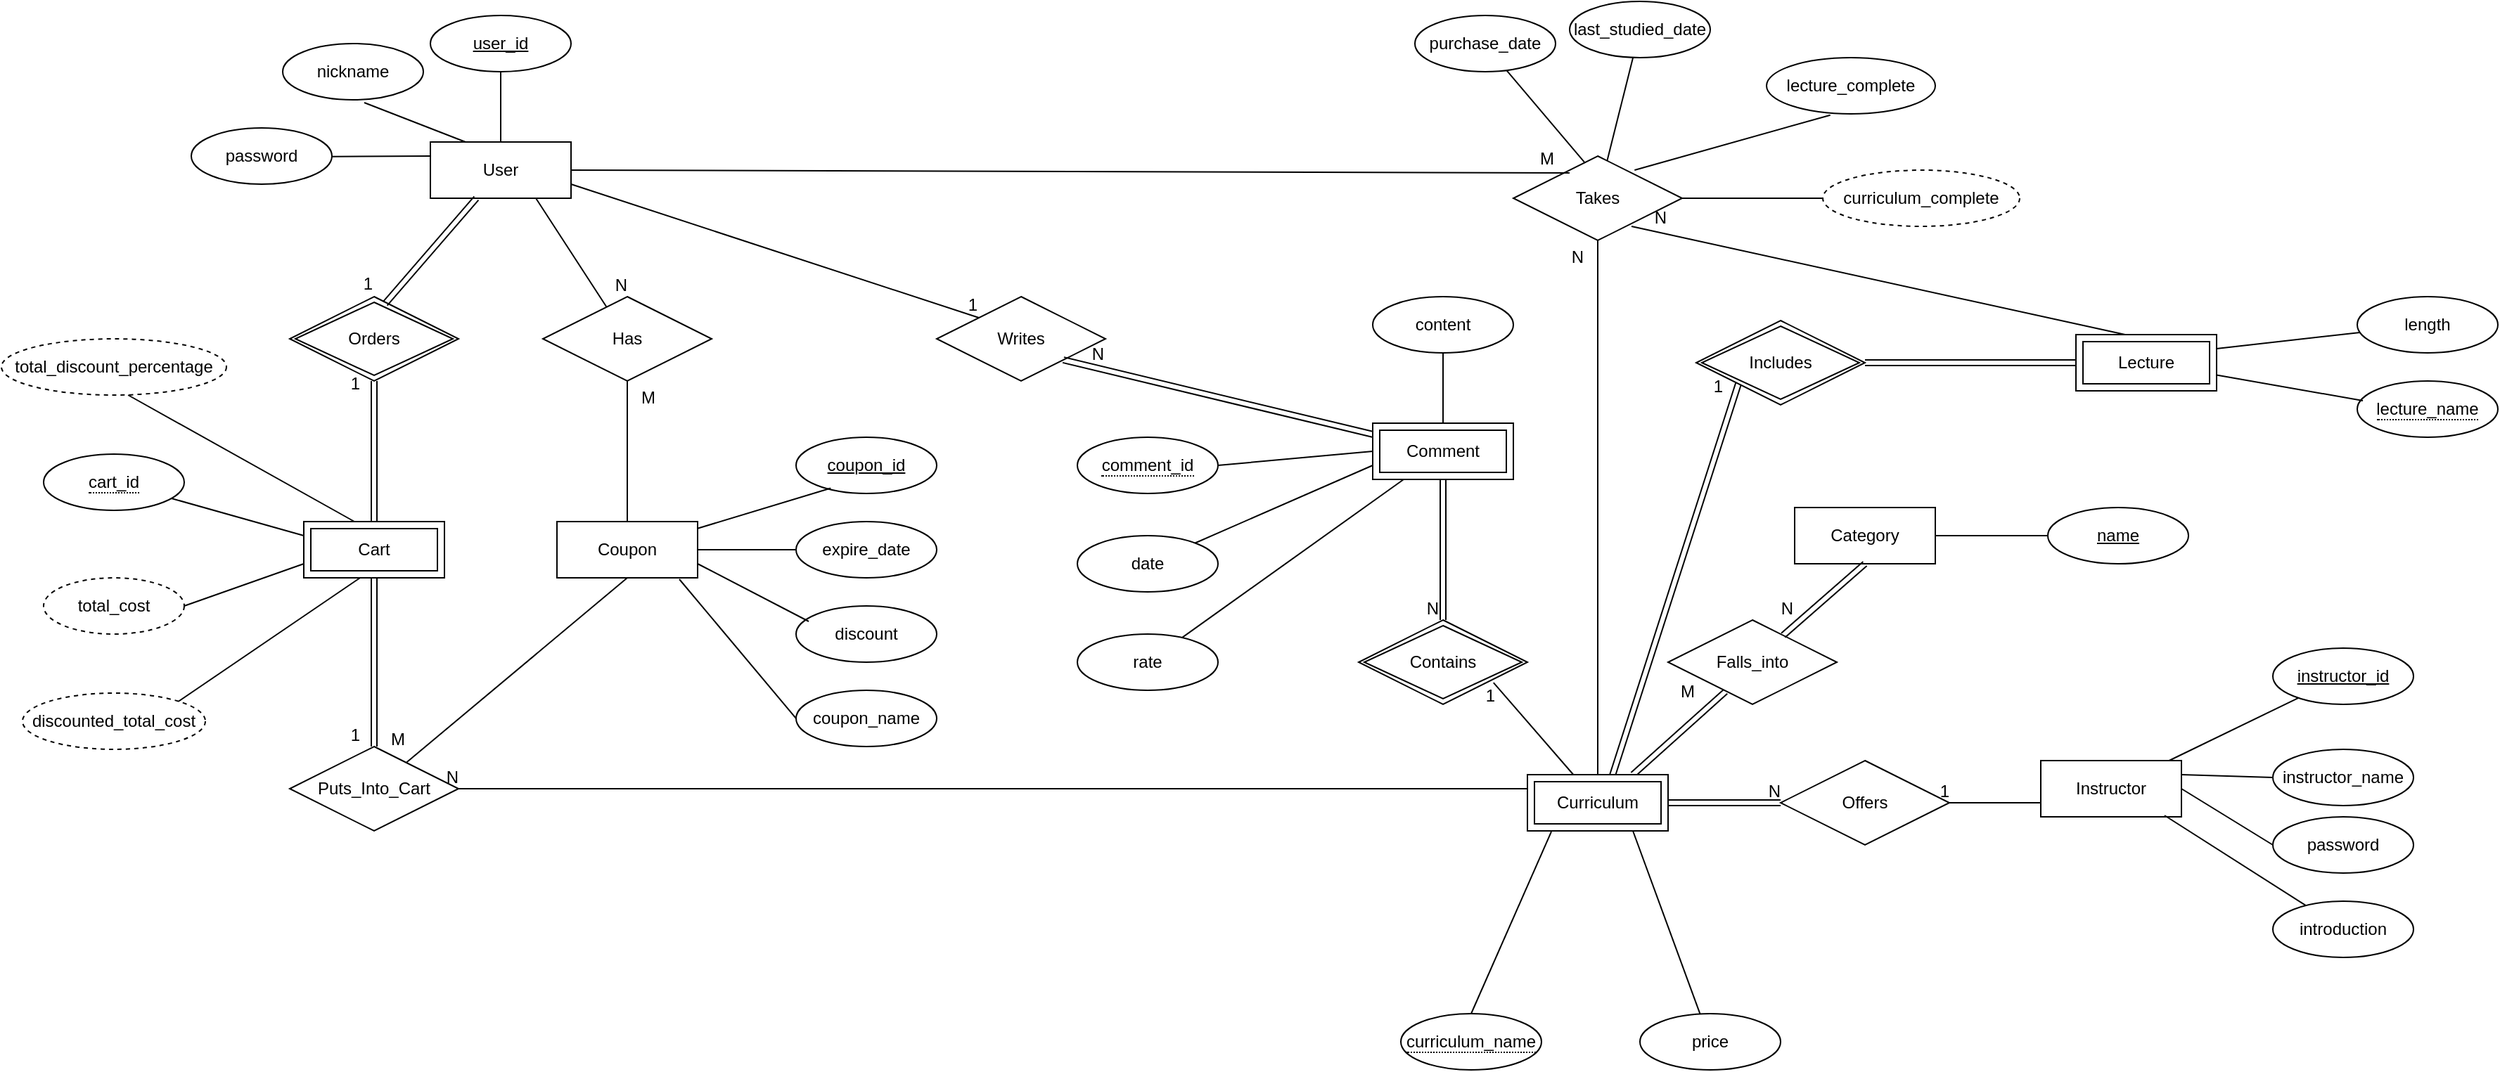 <mxfile version="20.6.0" type="github">
  <diagram id="R2lEEEUBdFMjLlhIrx00" name="Page-1">
    <mxGraphModel dx="2512" dy="754" grid="1" gridSize="10" guides="1" tooltips="1" connect="1" arrows="1" fold="1" page="1" pageScale="1" pageWidth="850" pageHeight="1100" math="0" shadow="0" extFonts="Permanent Marker^https://fonts.googleapis.com/css?family=Permanent+Marker">
      <root>
        <mxCell id="0" />
        <mxCell id="1" parent="0" />
        <mxCell id="KYqQ4QEwSn9y70eBzoIo-3" value="user_id" style="ellipse;whiteSpace=wrap;html=1;align=center;fontStyle=4;" parent="1" vertex="1">
          <mxGeometry x="70" y="70" width="100" height="40" as="geometry" />
        </mxCell>
        <mxCell id="KYqQ4QEwSn9y70eBzoIo-5" value="User" style="whiteSpace=wrap;html=1;align=center;" parent="1" vertex="1">
          <mxGeometry x="70" y="160" width="100" height="40" as="geometry" />
        </mxCell>
        <mxCell id="KYqQ4QEwSn9y70eBzoIo-6" value="password" style="ellipse;whiteSpace=wrap;html=1;align=center;" parent="1" vertex="1">
          <mxGeometry x="-100" y="150" width="100" height="40" as="geometry" />
        </mxCell>
        <mxCell id="KYqQ4QEwSn9y70eBzoIo-7" value="nickname" style="ellipse;whiteSpace=wrap;html=1;align=center;" parent="1" vertex="1">
          <mxGeometry x="-35" y="90" width="100" height="40" as="geometry" />
        </mxCell>
        <mxCell id="KYqQ4QEwSn9y70eBzoIo-8" value="Coupon" style="whiteSpace=wrap;html=1;align=center;" parent="1" vertex="1">
          <mxGeometry x="160" y="430" width="100" height="40" as="geometry" />
        </mxCell>
        <mxCell id="KYqQ4QEwSn9y70eBzoIo-12" value="" style="endArrow=none;html=1;rounded=0;entryX=0.25;entryY=0;entryDx=0;entryDy=0;exitX=0.58;exitY=1.05;exitDx=0;exitDy=0;exitPerimeter=0;" parent="1" source="KYqQ4QEwSn9y70eBzoIo-7" target="KYqQ4QEwSn9y70eBzoIo-5" edge="1">
          <mxGeometry relative="1" as="geometry">
            <mxPoint x="250" y="370" as="sourcePoint" />
            <mxPoint x="410" y="370" as="targetPoint" />
          </mxGeometry>
        </mxCell>
        <mxCell id="KYqQ4QEwSn9y70eBzoIo-13" value="" style="endArrow=none;html=1;rounded=0;exitX=0.5;exitY=0;exitDx=0;exitDy=0;" parent="1" source="KYqQ4QEwSn9y70eBzoIo-5" target="KYqQ4QEwSn9y70eBzoIo-3" edge="1">
          <mxGeometry relative="1" as="geometry">
            <mxPoint x="380" y="300" as="sourcePoint" />
            <mxPoint x="550" y="300" as="targetPoint" />
          </mxGeometry>
        </mxCell>
        <mxCell id="KYqQ4QEwSn9y70eBzoIo-14" value="" style="endArrow=none;html=1;rounded=0;exitX=0;exitY=0.25;exitDx=0;exitDy=0;" parent="1" source="KYqQ4QEwSn9y70eBzoIo-5" target="KYqQ4QEwSn9y70eBzoIo-6" edge="1">
          <mxGeometry relative="1" as="geometry">
            <mxPoint x="240" y="320" as="sourcePoint" />
            <mxPoint x="400" y="320" as="targetPoint" />
          </mxGeometry>
        </mxCell>
        <mxCell id="KYqQ4QEwSn9y70eBzoIo-19" value="" style="shape=link;html=1;rounded=0;exitX=0.6;exitY=0.05;exitDx=0;exitDy=0;exitPerimeter=0;entryX=0;entryY=1;entryDx=0;entryDy=0;" parent="1" source="KYqQ4QEwSn9y70eBzoIo-129" target="KYqQ4QEwSn9y70eBzoIo-47" edge="1">
          <mxGeometry relative="1" as="geometry">
            <mxPoint x="850" y="630" as="sourcePoint" />
            <mxPoint x="1010" y="360" as="targetPoint" />
          </mxGeometry>
        </mxCell>
        <mxCell id="KYqQ4QEwSn9y70eBzoIo-20" value="1" style="resizable=0;html=1;align=right;verticalAlign=bottom;" parent="KYqQ4QEwSn9y70eBzoIo-19" connectable="0" vertex="1">
          <mxGeometry x="1" relative="1" as="geometry">
            <mxPoint x="-10" y="10" as="offset" />
          </mxGeometry>
        </mxCell>
        <mxCell id="KYqQ4QEwSn9y70eBzoIo-21" value="Has" style="shape=rhombus;perimeter=rhombusPerimeter;whiteSpace=wrap;html=1;align=center;" parent="1" vertex="1">
          <mxGeometry x="150" y="270" width="120" height="60" as="geometry" />
        </mxCell>
        <mxCell id="KYqQ4QEwSn9y70eBzoIo-26" value="" style="endArrow=none;html=1;rounded=0;exitX=0.75;exitY=1;exitDx=0;exitDy=0;" parent="1" source="KYqQ4QEwSn9y70eBzoIo-5" target="KYqQ4QEwSn9y70eBzoIo-21" edge="1">
          <mxGeometry relative="1" as="geometry">
            <mxPoint x="290" y="240" as="sourcePoint" />
            <mxPoint x="450" y="240" as="targetPoint" />
          </mxGeometry>
        </mxCell>
        <mxCell id="KYqQ4QEwSn9y70eBzoIo-27" value="N" style="resizable=0;html=1;align=right;verticalAlign=bottom;" parent="KYqQ4QEwSn9y70eBzoIo-26" connectable="0" vertex="1">
          <mxGeometry x="1" relative="1" as="geometry">
            <mxPoint x="15" y="-7" as="offset" />
          </mxGeometry>
        </mxCell>
        <mxCell id="KYqQ4QEwSn9y70eBzoIo-31" value="" style="endArrow=none;html=1;rounded=0;entryX=0.5;entryY=0;entryDx=0;entryDy=0;exitX=0.5;exitY=1;exitDx=0;exitDy=0;" parent="1" source="KYqQ4QEwSn9y70eBzoIo-21" target="KYqQ4QEwSn9y70eBzoIo-8" edge="1">
          <mxGeometry relative="1" as="geometry">
            <mxPoint x="246.667" y="323.333" as="sourcePoint" />
            <mxPoint x="770" y="280" as="targetPoint" />
          </mxGeometry>
        </mxCell>
        <mxCell id="KYqQ4QEwSn9y70eBzoIo-32" value="M" style="resizable=0;html=1;align=right;verticalAlign=bottom;" parent="KYqQ4QEwSn9y70eBzoIo-31" connectable="0" vertex="1">
          <mxGeometry x="1" relative="1" as="geometry">
            <mxPoint x="20" y="-80" as="offset" />
          </mxGeometry>
        </mxCell>
        <mxCell id="KYqQ4QEwSn9y70eBzoIo-33" value="Takes" style="shape=rhombus;perimeter=rhombusPerimeter;whiteSpace=wrap;html=1;align=center;" parent="1" vertex="1">
          <mxGeometry x="840" y="170" width="120" height="60" as="geometry" />
        </mxCell>
        <mxCell id="KYqQ4QEwSn9y70eBzoIo-36" value="" style="endArrow=none;html=1;rounded=0;entryX=0.333;entryY=0.2;entryDx=0;entryDy=0;entryPerimeter=0;exitX=1;exitY=0.5;exitDx=0;exitDy=0;" parent="1" source="KYqQ4QEwSn9y70eBzoIo-5" target="KYqQ4QEwSn9y70eBzoIo-33" edge="1">
          <mxGeometry relative="1" as="geometry">
            <mxPoint x="260" y="230" as="sourcePoint" />
            <mxPoint x="420" y="230" as="targetPoint" />
          </mxGeometry>
        </mxCell>
        <mxCell id="KYqQ4QEwSn9y70eBzoIo-37" value="M" style="resizable=0;html=1;align=right;verticalAlign=bottom;" parent="KYqQ4QEwSn9y70eBzoIo-36" connectable="0" vertex="1">
          <mxGeometry x="1" relative="1" as="geometry">
            <mxPoint x="-10" y="-2" as="offset" />
          </mxGeometry>
        </mxCell>
        <mxCell id="KYqQ4QEwSn9y70eBzoIo-44" value="Lecture" style="shape=ext;margin=3;double=1;whiteSpace=wrap;html=1;align=center;" parent="1" vertex="1">
          <mxGeometry x="1240" y="297" width="100" height="40" as="geometry" />
        </mxCell>
        <mxCell id="KYqQ4QEwSn9y70eBzoIo-45" value="" style="shape=link;html=1;rounded=0;exitX=0;exitY=0.5;exitDx=0;exitDy=0;" parent="1" source="KYqQ4QEwSn9y70eBzoIo-44" target="KYqQ4QEwSn9y70eBzoIo-47" edge="1">
          <mxGeometry relative="1" as="geometry">
            <mxPoint x="1010" y="304.5" as="sourcePoint" />
            <mxPoint x="1060" y="207" as="targetPoint" />
          </mxGeometry>
        </mxCell>
        <mxCell id="KYqQ4QEwSn9y70eBzoIo-46" value="N" style="resizable=0;html=1;align=right;verticalAlign=bottom;" parent="KYqQ4QEwSn9y70eBzoIo-45" connectable="0" vertex="1">
          <mxGeometry x="1" relative="1" as="geometry">
            <mxPoint x="-10" y="10" as="offset" />
          </mxGeometry>
        </mxCell>
        <mxCell id="KYqQ4QEwSn9y70eBzoIo-47" value="Includes" style="shape=rhombus;double=1;perimeter=rhombusPerimeter;whiteSpace=wrap;html=1;align=center;" parent="1" vertex="1">
          <mxGeometry x="970" y="287" width="120" height="60" as="geometry" />
        </mxCell>
        <mxCell id="KYqQ4QEwSn9y70eBzoIo-48" value="coupon_id" style="ellipse;whiteSpace=wrap;html=1;align=center;fontStyle=4;" parent="1" vertex="1">
          <mxGeometry x="330" y="370" width="100" height="40" as="geometry" />
        </mxCell>
        <mxCell id="KYqQ4QEwSn9y70eBzoIo-49" value="expire_date" style="ellipse;whiteSpace=wrap;html=1;align=center;" parent="1" vertex="1">
          <mxGeometry x="330" y="430" width="100" height="40" as="geometry" />
        </mxCell>
        <mxCell id="KYqQ4QEwSn9y70eBzoIo-50" value="discount" style="ellipse;whiteSpace=wrap;html=1;align=center;" parent="1" vertex="1">
          <mxGeometry x="330" y="490" width="100" height="40" as="geometry" />
        </mxCell>
        <mxCell id="KYqQ4QEwSn9y70eBzoIo-51" value="" style="endArrow=none;html=1;rounded=0;entryX=0.246;entryY=0.907;entryDx=0;entryDy=0;entryPerimeter=0;" parent="1" source="KYqQ4QEwSn9y70eBzoIo-8" target="KYqQ4QEwSn9y70eBzoIo-48" edge="1">
          <mxGeometry relative="1" as="geometry">
            <mxPoint x="840" y="150" as="sourcePoint" />
            <mxPoint x="1000" y="150" as="targetPoint" />
          </mxGeometry>
        </mxCell>
        <mxCell id="KYqQ4QEwSn9y70eBzoIo-52" value="" style="endArrow=none;html=1;rounded=0;exitX=1;exitY=0.5;exitDx=0;exitDy=0;entryX=0;entryY=0.5;entryDx=0;entryDy=0;" parent="1" source="KYqQ4QEwSn9y70eBzoIo-8" target="KYqQ4QEwSn9y70eBzoIo-49" edge="1">
          <mxGeometry relative="1" as="geometry">
            <mxPoint x="860" y="270" as="sourcePoint" />
            <mxPoint x="1020" y="270" as="targetPoint" />
          </mxGeometry>
        </mxCell>
        <mxCell id="KYqQ4QEwSn9y70eBzoIo-53" value="" style="endArrow=none;html=1;rounded=0;exitX=1;exitY=0.75;exitDx=0;exitDy=0;entryX=0.09;entryY=0.275;entryDx=0;entryDy=0;entryPerimeter=0;" parent="1" source="KYqQ4QEwSn9y70eBzoIo-8" target="KYqQ4QEwSn9y70eBzoIo-50" edge="1">
          <mxGeometry relative="1" as="geometry">
            <mxPoint x="830" y="290" as="sourcePoint" />
            <mxPoint x="990" y="290" as="targetPoint" />
          </mxGeometry>
        </mxCell>
        <mxCell id="KYqQ4QEwSn9y70eBzoIo-63" value="Cart" style="shape=ext;margin=3;double=1;whiteSpace=wrap;html=1;align=center;" parent="1" vertex="1">
          <mxGeometry x="-20" y="430" width="100" height="40" as="geometry" />
        </mxCell>
        <mxCell id="KYqQ4QEwSn9y70eBzoIo-70" value="Orders" style="shape=rhombus;double=1;perimeter=rhombusPerimeter;whiteSpace=wrap;html=1;align=center;" parent="1" vertex="1">
          <mxGeometry x="-30" y="270" width="120" height="60" as="geometry" />
        </mxCell>
        <mxCell id="KYqQ4QEwSn9y70eBzoIo-75" value="" style="shape=link;html=1;rounded=0;" parent="1" source="KYqQ4QEwSn9y70eBzoIo-63" target="KYqQ4QEwSn9y70eBzoIo-70" edge="1">
          <mxGeometry relative="1" as="geometry">
            <mxPoint x="240" y="340" as="sourcePoint" />
            <mxPoint x="400" y="340" as="targetPoint" />
          </mxGeometry>
        </mxCell>
        <mxCell id="KYqQ4QEwSn9y70eBzoIo-76" value="1" style="resizable=0;html=1;align=right;verticalAlign=bottom;" parent="KYqQ4QEwSn9y70eBzoIo-75" connectable="0" vertex="1">
          <mxGeometry x="1" relative="1" as="geometry">
            <mxPoint x="-10" y="10" as="offset" />
          </mxGeometry>
        </mxCell>
        <mxCell id="KYqQ4QEwSn9y70eBzoIo-82" value="" style="shape=link;html=1;rounded=0;entryX=0.565;entryY=0.083;entryDx=0;entryDy=0;entryPerimeter=0;" parent="1" source="KYqQ4QEwSn9y70eBzoIo-5" target="KYqQ4QEwSn9y70eBzoIo-70" edge="1">
          <mxGeometry relative="1" as="geometry">
            <mxPoint x="152.5" y="420" as="sourcePoint" />
            <mxPoint x="170" y="330" as="targetPoint" />
          </mxGeometry>
        </mxCell>
        <mxCell id="KYqQ4QEwSn9y70eBzoIo-83" value="1" style="resizable=0;html=1;align=right;verticalAlign=bottom;" parent="KYqQ4QEwSn9y70eBzoIo-82" connectable="0" vertex="1">
          <mxGeometry x="1" relative="1" as="geometry">
            <mxPoint x="-8" y="-5" as="offset" />
          </mxGeometry>
        </mxCell>
        <mxCell id="KYqQ4QEwSn9y70eBzoIo-88" value="" style="shape=link;html=1;rounded=0;exitX=0.5;exitY=1;exitDx=0;exitDy=0;entryX=0.5;entryY=0;entryDx=0;entryDy=0;" parent="1" source="KYqQ4QEwSn9y70eBzoIo-63" target="KYqQ4QEwSn9y70eBzoIo-177" edge="1">
          <mxGeometry relative="1" as="geometry">
            <mxPoint x="130" y="572.5" as="sourcePoint" />
            <mxPoint x="192.222" y="521.389" as="targetPoint" />
          </mxGeometry>
        </mxCell>
        <mxCell id="KYqQ4QEwSn9y70eBzoIo-89" value="1" style="resizable=0;html=1;align=right;verticalAlign=bottom;" parent="KYqQ4QEwSn9y70eBzoIo-88" connectable="0" vertex="1">
          <mxGeometry x="1" relative="1" as="geometry">
            <mxPoint x="-10" as="offset" />
          </mxGeometry>
        </mxCell>
        <mxCell id="KYqQ4QEwSn9y70eBzoIo-90" value="Comment" style="shape=ext;margin=3;double=1;whiteSpace=wrap;html=1;align=center;" parent="1" vertex="1">
          <mxGeometry x="740" y="360" width="100" height="40" as="geometry" />
        </mxCell>
        <mxCell id="KYqQ4QEwSn9y70eBzoIo-97" value="discounted_total_cost" style="ellipse;whiteSpace=wrap;html=1;align=center;dashed=1;" parent="1" vertex="1">
          <mxGeometry x="-220" y="552" width="130" height="40" as="geometry" />
        </mxCell>
        <mxCell id="KYqQ4QEwSn9y70eBzoIo-98" value="" style="endArrow=none;html=1;rounded=0;entryX=0.4;entryY=1;entryDx=0;entryDy=0;entryPerimeter=0;exitX=1;exitY=0;exitDx=0;exitDy=0;" parent="1" source="KYqQ4QEwSn9y70eBzoIo-97" target="KYqQ4QEwSn9y70eBzoIo-63" edge="1">
          <mxGeometry relative="1" as="geometry">
            <mxPoint x="170" y="582.5" as="sourcePoint" />
            <mxPoint x="330" y="582.5" as="targetPoint" />
          </mxGeometry>
        </mxCell>
        <mxCell id="KYqQ4QEwSn9y70eBzoIo-102" value="" style="endArrow=none;html=1;rounded=0;exitX=1;exitY=0.5;exitDx=0;exitDy=0;entryX=0;entryY=0.75;entryDx=0;entryDy=0;" parent="1" source="Y8peJH4hKLtHoO32dnuL-4" target="KYqQ4QEwSn9y70eBzoIo-63" edge="1">
          <mxGeometry relative="1" as="geometry">
            <mxPoint x="-105" y="492" as="sourcePoint" />
            <mxPoint x="330" y="582.5" as="targetPoint" />
          </mxGeometry>
        </mxCell>
        <mxCell id="KYqQ4QEwSn9y70eBzoIo-110" value="Category" style="whiteSpace=wrap;html=1;align=center;" parent="1" vertex="1">
          <mxGeometry x="1040" y="420" width="100" height="40" as="geometry" />
        </mxCell>
        <mxCell id="KYqQ4QEwSn9y70eBzoIo-116" value="name" style="ellipse;whiteSpace=wrap;html=1;align=center;fontStyle=4;" parent="1" vertex="1">
          <mxGeometry x="1220" y="420" width="100" height="40" as="geometry" />
        </mxCell>
        <mxCell id="KYqQ4QEwSn9y70eBzoIo-117" value="" style="endArrow=none;html=1;rounded=0;exitX=1;exitY=0.5;exitDx=0;exitDy=0;entryX=0;entryY=0.5;entryDx=0;entryDy=0;" parent="1" source="KYqQ4QEwSn9y70eBzoIo-110" target="KYqQ4QEwSn9y70eBzoIo-116" edge="1">
          <mxGeometry relative="1" as="geometry">
            <mxPoint x="1010" y="385" as="sourcePoint" />
            <mxPoint x="1240" y="430" as="targetPoint" />
          </mxGeometry>
        </mxCell>
        <mxCell id="KYqQ4QEwSn9y70eBzoIo-118" value="Falls_into" style="shape=rhombus;perimeter=rhombusPerimeter;whiteSpace=wrap;html=1;align=center;" parent="1" vertex="1">
          <mxGeometry x="950" y="500" width="120" height="60" as="geometry" />
        </mxCell>
        <mxCell id="KYqQ4QEwSn9y70eBzoIo-119" value="" style="shape=link;html=1;rounded=0;entryX=0.34;entryY=0.849;entryDx=0;entryDy=0;entryPerimeter=0;exitX=0.75;exitY=0;exitDx=0;exitDy=0;" parent="1" source="KYqQ4QEwSn9y70eBzoIo-129" target="KYqQ4QEwSn9y70eBzoIo-118" edge="1">
          <mxGeometry relative="1" as="geometry">
            <mxPoint x="890" y="650" as="sourcePoint" />
            <mxPoint x="1098.8" y="415.6" as="targetPoint" />
          </mxGeometry>
        </mxCell>
        <mxCell id="KYqQ4QEwSn9y70eBzoIo-120" value="M" style="resizable=0;html=1;align=right;verticalAlign=bottom;" parent="KYqQ4QEwSn9y70eBzoIo-119" connectable="0" vertex="1">
          <mxGeometry x="1" relative="1" as="geometry">
            <mxPoint x="-21" y="9" as="offset" />
          </mxGeometry>
        </mxCell>
        <mxCell id="KYqQ4QEwSn9y70eBzoIo-121" value="" style="shape=link;html=1;rounded=0;exitX=0.5;exitY=1;exitDx=0;exitDy=0;" parent="1" source="KYqQ4QEwSn9y70eBzoIo-110" target="KYqQ4QEwSn9y70eBzoIo-118" edge="1">
          <mxGeometry relative="1" as="geometry">
            <mxPoint x="1145" y="340" as="sourcePoint" />
            <mxPoint x="1118.72" y="405.82" as="targetPoint" />
          </mxGeometry>
        </mxCell>
        <mxCell id="KYqQ4QEwSn9y70eBzoIo-122" value="N" style="resizable=0;html=1;align=right;verticalAlign=bottom;" parent="KYqQ4QEwSn9y70eBzoIo-121" connectable="0" vertex="1">
          <mxGeometry x="1" relative="1" as="geometry">
            <mxPoint x="8" y="-11" as="offset" />
          </mxGeometry>
        </mxCell>
        <mxCell id="KYqQ4QEwSn9y70eBzoIo-127" value="Instructor" style="whiteSpace=wrap;html=1;align=center;" parent="1" vertex="1">
          <mxGeometry x="1215" y="600" width="100" height="40" as="geometry" />
        </mxCell>
        <mxCell id="KYqQ4QEwSn9y70eBzoIo-128" value="Offers" style="shape=rhombus;perimeter=rhombusPerimeter;whiteSpace=wrap;html=1;align=center;" parent="1" vertex="1">
          <mxGeometry x="1030" y="600" width="120" height="60" as="geometry" />
        </mxCell>
        <mxCell id="KYqQ4QEwSn9y70eBzoIo-129" value="Curriculum" style="shape=ext;margin=3;double=1;whiteSpace=wrap;html=1;align=center;" parent="1" vertex="1">
          <mxGeometry x="850" y="610" width="100" height="40" as="geometry" />
        </mxCell>
        <mxCell id="KYqQ4QEwSn9y70eBzoIo-130" value="" style="endArrow=none;html=1;rounded=0;exitX=0;exitY=0.75;exitDx=0;exitDy=0;" parent="1" source="KYqQ4QEwSn9y70eBzoIo-127" target="KYqQ4QEwSn9y70eBzoIo-128" edge="1">
          <mxGeometry relative="1" as="geometry">
            <mxPoint x="820" y="620" as="sourcePoint" />
            <mxPoint x="980" y="620" as="targetPoint" />
          </mxGeometry>
        </mxCell>
        <mxCell id="KYqQ4QEwSn9y70eBzoIo-131" value="1" style="resizable=0;html=1;align=right;verticalAlign=bottom;" parent="KYqQ4QEwSn9y70eBzoIo-130" connectable="0" vertex="1">
          <mxGeometry x="1" relative="1" as="geometry" />
        </mxCell>
        <mxCell id="KYqQ4QEwSn9y70eBzoIo-132" value="" style="shape=link;html=1;rounded=0;exitX=1;exitY=0.5;exitDx=0;exitDy=0;" parent="1" source="KYqQ4QEwSn9y70eBzoIo-129" target="KYqQ4QEwSn9y70eBzoIo-128" edge="1">
          <mxGeometry relative="1" as="geometry">
            <mxPoint x="820" y="620" as="sourcePoint" />
            <mxPoint x="980" y="620" as="targetPoint" />
          </mxGeometry>
        </mxCell>
        <mxCell id="KYqQ4QEwSn9y70eBzoIo-133" value="N" style="resizable=0;html=1;align=right;verticalAlign=bottom;" parent="KYqQ4QEwSn9y70eBzoIo-132" connectable="0" vertex="1">
          <mxGeometry x="1" relative="1" as="geometry" />
        </mxCell>
        <mxCell id="KYqQ4QEwSn9y70eBzoIo-134" value="introduction" style="ellipse;whiteSpace=wrap;html=1;align=center;" parent="1" vertex="1">
          <mxGeometry x="1380" y="700" width="100" height="40" as="geometry" />
        </mxCell>
        <mxCell id="KYqQ4QEwSn9y70eBzoIo-135" value="" style="endArrow=none;html=1;rounded=0;exitX=0.88;exitY=0.975;exitDx=0;exitDy=0;exitPerimeter=0;" parent="1" source="KYqQ4QEwSn9y70eBzoIo-127" target="KYqQ4QEwSn9y70eBzoIo-134" edge="1">
          <mxGeometry relative="1" as="geometry">
            <mxPoint x="1310" y="640" as="sourcePoint" />
            <mxPoint x="1210" y="620" as="targetPoint" />
          </mxGeometry>
        </mxCell>
        <mxCell id="KYqQ4QEwSn9y70eBzoIo-136" value="instructor_id" style="ellipse;whiteSpace=wrap;html=1;align=center;fontStyle=4;" parent="1" vertex="1">
          <mxGeometry x="1380" y="520" width="100" height="40" as="geometry" />
        </mxCell>
        <mxCell id="KYqQ4QEwSn9y70eBzoIo-137" value="" style="endArrow=none;html=1;rounded=0;" parent="1" source="KYqQ4QEwSn9y70eBzoIo-127" target="KYqQ4QEwSn9y70eBzoIo-136" edge="1">
          <mxGeometry relative="1" as="geometry">
            <mxPoint x="1050" y="620" as="sourcePoint" />
            <mxPoint x="1210" y="620" as="targetPoint" />
          </mxGeometry>
        </mxCell>
        <mxCell id="KYqQ4QEwSn9y70eBzoIo-138" value="&lt;span style=&quot;border-bottom: 1px dotted&quot;&gt;curriculum_name&lt;/span&gt;" style="ellipse;whiteSpace=wrap;html=1;align=center;" parent="1" vertex="1">
          <mxGeometry x="760" y="780" width="100" height="40" as="geometry" />
        </mxCell>
        <mxCell id="KYqQ4QEwSn9y70eBzoIo-139" value="" style="endArrow=none;html=1;rounded=0;exitX=0.5;exitY=0;exitDx=0;exitDy=0;entryX=0.17;entryY=1.014;entryDx=0;entryDy=0;entryPerimeter=0;" parent="1" source="KYqQ4QEwSn9y70eBzoIo-138" target="KYqQ4QEwSn9y70eBzoIo-129" edge="1">
          <mxGeometry relative="1" as="geometry">
            <mxPoint x="840" y="620" as="sourcePoint" />
            <mxPoint x="1000" y="620" as="targetPoint" />
          </mxGeometry>
        </mxCell>
        <mxCell id="KYqQ4QEwSn9y70eBzoIo-140" value="price" style="ellipse;whiteSpace=wrap;html=1;align=center;" parent="1" vertex="1">
          <mxGeometry x="930" y="780" width="100" height="40" as="geometry" />
        </mxCell>
        <mxCell id="KYqQ4QEwSn9y70eBzoIo-141" value="" style="endArrow=none;html=1;rounded=0;exitX=0.75;exitY=1;exitDx=0;exitDy=0;" parent="1" source="KYqQ4QEwSn9y70eBzoIo-129" target="KYqQ4QEwSn9y70eBzoIo-140" edge="1">
          <mxGeometry relative="1" as="geometry">
            <mxPoint x="840" y="620" as="sourcePoint" />
            <mxPoint x="1000" y="620" as="targetPoint" />
          </mxGeometry>
        </mxCell>
        <mxCell id="KYqQ4QEwSn9y70eBzoIo-145" value="lecture_complete" style="ellipse;whiteSpace=wrap;html=1;align=center;" parent="1" vertex="1">
          <mxGeometry x="1020" y="100" width="120" height="40" as="geometry" />
        </mxCell>
        <mxCell id="KYqQ4QEwSn9y70eBzoIo-146" value="" style="endArrow=none;html=1;rounded=0;entryX=0.718;entryY=0.167;entryDx=0;entryDy=0;entryPerimeter=0;exitX=0.378;exitY=1.021;exitDx=0;exitDy=0;exitPerimeter=0;" parent="1" source="KYqQ4QEwSn9y70eBzoIo-145" target="KYqQ4QEwSn9y70eBzoIo-33" edge="1">
          <mxGeometry relative="1" as="geometry">
            <mxPoint x="760" y="390" as="sourcePoint" />
            <mxPoint x="920" y="390" as="targetPoint" />
          </mxGeometry>
        </mxCell>
        <mxCell id="KYqQ4QEwSn9y70eBzoIo-147" value="last_studied_date" style="ellipse;whiteSpace=wrap;html=1;align=center;" parent="1" vertex="1">
          <mxGeometry x="880" y="60" width="100" height="40" as="geometry" />
        </mxCell>
        <mxCell id="KYqQ4QEwSn9y70eBzoIo-148" value="" style="endArrow=none;html=1;rounded=0;" parent="1" source="KYqQ4QEwSn9y70eBzoIo-147" target="KYqQ4QEwSn9y70eBzoIo-33" edge="1">
          <mxGeometry relative="1" as="geometry">
            <mxPoint x="760" y="390" as="sourcePoint" />
            <mxPoint x="920" y="390" as="targetPoint" />
          </mxGeometry>
        </mxCell>
        <mxCell id="KYqQ4QEwSn9y70eBzoIo-149" value="purchase_date" style="ellipse;whiteSpace=wrap;html=1;align=center;" parent="1" vertex="1">
          <mxGeometry x="770" y="70" width="100" height="40" as="geometry" />
        </mxCell>
        <mxCell id="KYqQ4QEwSn9y70eBzoIo-150" value="" style="endArrow=none;html=1;rounded=0;exitX=0.653;exitY=0.979;exitDx=0;exitDy=0;exitPerimeter=0;entryX=0.425;entryY=0.083;entryDx=0;entryDy=0;entryPerimeter=0;" parent="1" source="KYqQ4QEwSn9y70eBzoIo-149" target="KYqQ4QEwSn9y70eBzoIo-33" edge="1">
          <mxGeometry relative="1" as="geometry">
            <mxPoint x="760" y="390" as="sourcePoint" />
            <mxPoint x="790" y="400" as="targetPoint" />
          </mxGeometry>
        </mxCell>
        <mxCell id="KYqQ4QEwSn9y70eBzoIo-152" value="" style="endArrow=none;html=1;rounded=0;exitX=1;exitY=0.5;exitDx=0;exitDy=0;entryX=0;entryY=0.5;entryDx=0;entryDy=0;" parent="1" source="KYqQ4QEwSn9y70eBzoIo-153" target="KYqQ4QEwSn9y70eBzoIo-90" edge="1">
          <mxGeometry relative="1" as="geometry">
            <mxPoint x="610" y="330" as="sourcePoint" />
            <mxPoint x="740" y="380" as="targetPoint" />
          </mxGeometry>
        </mxCell>
        <mxCell id="KYqQ4QEwSn9y70eBzoIo-153" value="&lt;span style=&quot;border-bottom: 1px dotted&quot;&gt;comment_id&lt;/span&gt;" style="ellipse;whiteSpace=wrap;html=1;align=center;" parent="1" vertex="1">
          <mxGeometry x="530" y="370" width="100" height="40" as="geometry" />
        </mxCell>
        <mxCell id="KYqQ4QEwSn9y70eBzoIo-154" value="rate" style="ellipse;whiteSpace=wrap;html=1;align=center;" parent="1" vertex="1">
          <mxGeometry x="530" y="510" width="100" height="40" as="geometry" />
        </mxCell>
        <mxCell id="KYqQ4QEwSn9y70eBzoIo-155" value="" style="endArrow=none;html=1;rounded=0;" parent="1" source="KYqQ4QEwSn9y70eBzoIo-90" target="KYqQ4QEwSn9y70eBzoIo-154" edge="1">
          <mxGeometry relative="1" as="geometry">
            <mxPoint x="450" y="550" as="sourcePoint" />
            <mxPoint x="610" y="550" as="targetPoint" />
          </mxGeometry>
        </mxCell>
        <mxCell id="KYqQ4QEwSn9y70eBzoIo-156" value="&lt;span style=&quot;border-bottom: 1px dotted&quot;&gt;lecture_name&lt;/span&gt;" style="ellipse;whiteSpace=wrap;html=1;align=center;" parent="1" vertex="1">
          <mxGeometry x="1440" y="330" width="100" height="40" as="geometry" />
        </mxCell>
        <mxCell id="KYqQ4QEwSn9y70eBzoIo-157" value="" style="endArrow=none;html=1;rounded=0;exitX=0.04;exitY=0.35;exitDx=0;exitDy=0;exitPerimeter=0;" parent="1" source="KYqQ4QEwSn9y70eBzoIo-156" target="KYqQ4QEwSn9y70eBzoIo-44" edge="1">
          <mxGeometry relative="1" as="geometry">
            <mxPoint x="830" y="57" as="sourcePoint" />
            <mxPoint x="990" y="57" as="targetPoint" />
          </mxGeometry>
        </mxCell>
        <mxCell id="KYqQ4QEwSn9y70eBzoIo-158" value="length" style="ellipse;whiteSpace=wrap;html=1;align=center;" parent="1" vertex="1">
          <mxGeometry x="1440" y="270" width="100" height="40" as="geometry" />
        </mxCell>
        <mxCell id="KYqQ4QEwSn9y70eBzoIo-159" value="" style="endArrow=none;html=1;rounded=0;exitX=1;exitY=0.25;exitDx=0;exitDy=0;" parent="1" source="KYqQ4QEwSn9y70eBzoIo-44" target="KYqQ4QEwSn9y70eBzoIo-158" edge="1">
          <mxGeometry relative="1" as="geometry">
            <mxPoint x="830" y="57" as="sourcePoint" />
            <mxPoint x="990" y="57" as="targetPoint" />
          </mxGeometry>
        </mxCell>
        <mxCell id="KYqQ4QEwSn9y70eBzoIo-160" value="curriculum_complete" style="ellipse;whiteSpace=wrap;html=1;align=center;dashed=1;" parent="1" vertex="1">
          <mxGeometry x="1060" y="180" width="140" height="40" as="geometry" />
        </mxCell>
        <mxCell id="KYqQ4QEwSn9y70eBzoIo-163" value="" style="endArrow=none;html=1;rounded=0;exitX=1;exitY=0.5;exitDx=0;exitDy=0;" parent="1" source="KYqQ4QEwSn9y70eBzoIo-33" target="KYqQ4QEwSn9y70eBzoIo-160" edge="1">
          <mxGeometry relative="1" as="geometry">
            <mxPoint x="820" y="400" as="sourcePoint" />
            <mxPoint x="980" y="400" as="targetPoint" />
          </mxGeometry>
        </mxCell>
        <mxCell id="KYqQ4QEwSn9y70eBzoIo-164" value="content" style="ellipse;whiteSpace=wrap;html=1;align=center;" parent="1" vertex="1">
          <mxGeometry x="740" y="270" width="100" height="40" as="geometry" />
        </mxCell>
        <mxCell id="KYqQ4QEwSn9y70eBzoIo-165" value="" style="endArrow=none;html=1;rounded=0;exitX=0.5;exitY=1;exitDx=0;exitDy=0;" parent="1" source="KYqQ4QEwSn9y70eBzoIo-164" target="KYqQ4QEwSn9y70eBzoIo-90" edge="1">
          <mxGeometry relative="1" as="geometry">
            <mxPoint x="410" y="380" as="sourcePoint" />
            <mxPoint x="670" y="330" as="targetPoint" />
          </mxGeometry>
        </mxCell>
        <mxCell id="KYqQ4QEwSn9y70eBzoIo-166" value="date" style="ellipse;whiteSpace=wrap;html=1;align=center;" parent="1" vertex="1">
          <mxGeometry x="530" y="440" width="100" height="40" as="geometry" />
        </mxCell>
        <mxCell id="KYqQ4QEwSn9y70eBzoIo-167" value="" style="endArrow=none;html=1;rounded=0;entryX=0;entryY=0.75;entryDx=0;entryDy=0;" parent="1" source="KYqQ4QEwSn9y70eBzoIo-166" target="KYqQ4QEwSn9y70eBzoIo-90" edge="1">
          <mxGeometry relative="1" as="geometry">
            <mxPoint x="410" y="380" as="sourcePoint" />
            <mxPoint x="630" y="350" as="targetPoint" />
          </mxGeometry>
        </mxCell>
        <mxCell id="KYqQ4QEwSn9y70eBzoIo-172" value="&lt;span style=&quot;border-bottom: 1px dotted&quot;&gt;cart_id&lt;/span&gt;" style="ellipse;whiteSpace=wrap;html=1;align=center;" parent="1" vertex="1">
          <mxGeometry x="-205" y="382" width="100" height="40" as="geometry" />
        </mxCell>
        <mxCell id="KYqQ4QEwSn9y70eBzoIo-173" value="" style="endArrow=none;html=1;rounded=0;exitX=0;exitY=0.25;exitDx=0;exitDy=0;" parent="1" source="KYqQ4QEwSn9y70eBzoIo-63" target="KYqQ4QEwSn9y70eBzoIo-172" edge="1">
          <mxGeometry relative="1" as="geometry">
            <mxPoint x="90" y="480" as="sourcePoint" />
            <mxPoint x="250" y="480" as="targetPoint" />
          </mxGeometry>
        </mxCell>
        <mxCell id="KYqQ4QEwSn9y70eBzoIo-177" value="Puts_Into_Cart" style="shape=rhombus;perimeter=rhombusPerimeter;whiteSpace=wrap;html=1;align=center;" parent="1" vertex="1">
          <mxGeometry x="-30" y="590" width="120" height="60" as="geometry" />
        </mxCell>
        <mxCell id="KYqQ4QEwSn9y70eBzoIo-179" value="" style="endArrow=none;html=1;rounded=0;entryX=1;entryY=0.5;entryDx=0;entryDy=0;exitX=0;exitY=0.25;exitDx=0;exitDy=0;" parent="1" source="KYqQ4QEwSn9y70eBzoIo-129" target="KYqQ4QEwSn9y70eBzoIo-177" edge="1">
          <mxGeometry relative="1" as="geometry">
            <mxPoint x="570" y="690" as="sourcePoint" />
            <mxPoint x="730" y="690" as="targetPoint" />
          </mxGeometry>
        </mxCell>
        <mxCell id="KYqQ4QEwSn9y70eBzoIo-180" value="N" style="resizable=0;html=1;align=right;verticalAlign=bottom;" parent="KYqQ4QEwSn9y70eBzoIo-179" connectable="0" vertex="1">
          <mxGeometry x="1" relative="1" as="geometry" />
        </mxCell>
        <mxCell id="KYqQ4QEwSn9y70eBzoIo-184" value="" style="endArrow=none;html=1;rounded=0;exitX=0.5;exitY=1;exitDx=0;exitDy=0;entryX=0.69;entryY=0.192;entryDx=0;entryDy=0;entryPerimeter=0;" parent="1" source="KYqQ4QEwSn9y70eBzoIo-8" target="KYqQ4QEwSn9y70eBzoIo-177" edge="1">
          <mxGeometry relative="1" as="geometry">
            <mxPoint x="180" y="515" as="sourcePoint" />
            <mxPoint x="340" y="460" as="targetPoint" />
          </mxGeometry>
        </mxCell>
        <mxCell id="KYqQ4QEwSn9y70eBzoIo-185" value="M" style="resizable=0;html=1;align=right;verticalAlign=bottom;" parent="KYqQ4QEwSn9y70eBzoIo-184" connectable="0" vertex="1">
          <mxGeometry x="1" relative="1" as="geometry">
            <mxPoint y="-8" as="offset" />
          </mxGeometry>
        </mxCell>
        <mxCell id="g0ViUHiKmBo88WcQWjzb-1" value="Writes" style="shape=rhombus;perimeter=rhombusPerimeter;whiteSpace=wrap;html=1;align=center;" parent="1" vertex="1">
          <mxGeometry x="430" y="270" width="120" height="60" as="geometry" />
        </mxCell>
        <mxCell id="g0ViUHiKmBo88WcQWjzb-2" value="" style="endArrow=none;html=1;rounded=0;exitX=1;exitY=0.75;exitDx=0;exitDy=0;entryX=0;entryY=0;entryDx=0;entryDy=0;" parent="1" source="KYqQ4QEwSn9y70eBzoIo-5" target="g0ViUHiKmBo88WcQWjzb-1" edge="1">
          <mxGeometry relative="1" as="geometry">
            <mxPoint x="220" y="220" as="sourcePoint" />
            <mxPoint x="810" y="350" as="targetPoint" />
          </mxGeometry>
        </mxCell>
        <mxCell id="g0ViUHiKmBo88WcQWjzb-3" value="1" style="resizable=0;html=1;align=right;verticalAlign=bottom;" parent="g0ViUHiKmBo88WcQWjzb-2" connectable="0" vertex="1">
          <mxGeometry x="1" relative="1" as="geometry" />
        </mxCell>
        <mxCell id="g0ViUHiKmBo88WcQWjzb-4" value="" style="shape=link;html=1;rounded=0;entryX=1;entryY=1;entryDx=0;entryDy=0;" parent="1" source="KYqQ4QEwSn9y70eBzoIo-90" target="g0ViUHiKmBo88WcQWjzb-1" edge="1">
          <mxGeometry relative="1" as="geometry">
            <mxPoint x="650" y="350" as="sourcePoint" />
            <mxPoint x="810" y="350" as="targetPoint" />
          </mxGeometry>
        </mxCell>
        <mxCell id="g0ViUHiKmBo88WcQWjzb-5" value="N" style="resizable=0;html=1;align=right;verticalAlign=bottom;" parent="g0ViUHiKmBo88WcQWjzb-4" connectable="0" vertex="1">
          <mxGeometry x="1" relative="1" as="geometry">
            <mxPoint x="30" y="5" as="offset" />
          </mxGeometry>
        </mxCell>
        <mxCell id="g0ViUHiKmBo88WcQWjzb-6" value="Contains" style="shape=rhombus;double=1;perimeter=rhombusPerimeter;whiteSpace=wrap;html=1;align=center;" parent="1" vertex="1">
          <mxGeometry x="730" y="500" width="120" height="60" as="geometry" />
        </mxCell>
        <mxCell id="Y8peJH4hKLtHoO32dnuL-2" value="total_discount_percentage" style="ellipse;whiteSpace=wrap;html=1;align=center;dashed=1;" parent="1" vertex="1">
          <mxGeometry x="-235" y="300" width="160" height="40" as="geometry" />
        </mxCell>
        <mxCell id="Y8peJH4hKLtHoO32dnuL-3" value="" style="endArrow=none;html=1;rounded=0;entryX=0.36;entryY=0;entryDx=0;entryDy=0;entryPerimeter=0;exitX=0.563;exitY=1;exitDx=0;exitDy=0;exitPerimeter=0;" parent="1" source="Y8peJH4hKLtHoO32dnuL-2" target="KYqQ4QEwSn9y70eBzoIo-63" edge="1">
          <mxGeometry relative="1" as="geometry">
            <mxPoint x="-150" y="340" as="sourcePoint" />
            <mxPoint x="10" y="340" as="targetPoint" />
          </mxGeometry>
        </mxCell>
        <mxCell id="Y8peJH4hKLtHoO32dnuL-4" value="total_cost" style="ellipse;whiteSpace=wrap;html=1;align=center;dashed=1;" parent="1" vertex="1">
          <mxGeometry x="-205" y="470" width="100" height="40" as="geometry" />
        </mxCell>
        <mxCell id="Y8peJH4hKLtHoO32dnuL-7" value="" style="endArrow=none;html=1;rounded=0;entryX=0.799;entryY=0.742;entryDx=0;entryDy=0;entryPerimeter=0;" parent="1" source="KYqQ4QEwSn9y70eBzoIo-129" target="g0ViUHiKmBo88WcQWjzb-6" edge="1">
          <mxGeometry relative="1" as="geometry">
            <mxPoint x="710" y="400" as="sourcePoint" />
            <mxPoint x="870" y="400" as="targetPoint" />
          </mxGeometry>
        </mxCell>
        <mxCell id="Y8peJH4hKLtHoO32dnuL-8" value="1" style="resizable=0;html=1;align=right;verticalAlign=bottom;" parent="Y8peJH4hKLtHoO32dnuL-7" connectable="0" vertex="1">
          <mxGeometry x="1" relative="1" as="geometry">
            <mxPoint x="2" y="18" as="offset" />
          </mxGeometry>
        </mxCell>
        <mxCell id="Y8peJH4hKLtHoO32dnuL-9" value="" style="shape=link;html=1;rounded=0;entryX=0.5;entryY=0;entryDx=0;entryDy=0;exitX=0.5;exitY=1;exitDx=0;exitDy=0;" parent="1" source="KYqQ4QEwSn9y70eBzoIo-90" target="g0ViUHiKmBo88WcQWjzb-6" edge="1">
          <mxGeometry relative="1" as="geometry">
            <mxPoint x="710" y="400" as="sourcePoint" />
            <mxPoint x="870" y="400" as="targetPoint" />
          </mxGeometry>
        </mxCell>
        <mxCell id="Y8peJH4hKLtHoO32dnuL-10" value="N" style="resizable=0;html=1;align=right;verticalAlign=bottom;" parent="Y8peJH4hKLtHoO32dnuL-9" connectable="0" vertex="1">
          <mxGeometry x="1" relative="1" as="geometry">
            <mxPoint x="-3" as="offset" />
          </mxGeometry>
        </mxCell>
        <mxCell id="P0Yp7DmaGN9MlyKYMzw1-11" value="" style="endArrow=none;html=1;rounded=0;" parent="1" source="KYqQ4QEwSn9y70eBzoIo-129" edge="1">
          <mxGeometry relative="1" as="geometry">
            <mxPoint x="1040" y="420" as="sourcePoint" />
            <mxPoint x="900" y="230" as="targetPoint" />
          </mxGeometry>
        </mxCell>
        <mxCell id="P0Yp7DmaGN9MlyKYMzw1-12" value="N" style="resizable=0;html=1;align=right;verticalAlign=bottom;" parent="P0Yp7DmaGN9MlyKYMzw1-11" connectable="0" vertex="1">
          <mxGeometry x="1" relative="1" as="geometry">
            <mxPoint x="-10" y="20" as="offset" />
          </mxGeometry>
        </mxCell>
        <mxCell id="P0Yp7DmaGN9MlyKYMzw1-13" value="" style="endArrow=none;html=1;rounded=0;exitX=0.25;exitY=0;exitDx=0;exitDy=0;entryX=0.7;entryY=0.833;entryDx=0;entryDy=0;entryPerimeter=0;" parent="1" target="KYqQ4QEwSn9y70eBzoIo-33" edge="1">
          <mxGeometry relative="1" as="geometry">
            <mxPoint x="1274.96" y="297" as="sourcePoint" />
            <mxPoint x="936" y="222.02" as="targetPoint" />
          </mxGeometry>
        </mxCell>
        <mxCell id="P0Yp7DmaGN9MlyKYMzw1-14" value="N" style="resizable=0;html=1;align=right;verticalAlign=bottom;" parent="P0Yp7DmaGN9MlyKYMzw1-13" connectable="0" vertex="1">
          <mxGeometry x="1" relative="1" as="geometry">
            <mxPoint x="26" y="3" as="offset" />
          </mxGeometry>
        </mxCell>
        <mxCell id="P0Yp7DmaGN9MlyKYMzw1-17" value="coupon_name" style="ellipse;whiteSpace=wrap;html=1;align=center;" parent="1" vertex="1">
          <mxGeometry x="330" y="550" width="100" height="40" as="geometry" />
        </mxCell>
        <mxCell id="P0Yp7DmaGN9MlyKYMzw1-18" value="" style="endArrow=none;html=1;rounded=0;entryX=0;entryY=0.5;entryDx=0;entryDy=0;exitX=0.87;exitY=1.025;exitDx=0;exitDy=0;exitPerimeter=0;" parent="1" source="KYqQ4QEwSn9y70eBzoIo-8" target="P0Yp7DmaGN9MlyKYMzw1-17" edge="1">
          <mxGeometry relative="1" as="geometry">
            <mxPoint x="270" y="444.882" as="sourcePoint" />
            <mxPoint x="364.6" y="416.28" as="targetPoint" />
          </mxGeometry>
        </mxCell>
        <mxCell id="04jxB3RO1NO3JYpPR_Yl-1" value="instructor_name" style="ellipse;whiteSpace=wrap;html=1;align=center;" vertex="1" parent="1">
          <mxGeometry x="1380" y="592" width="100" height="40" as="geometry" />
        </mxCell>
        <mxCell id="04jxB3RO1NO3JYpPR_Yl-2" value="password" style="ellipse;whiteSpace=wrap;html=1;align=center;" vertex="1" parent="1">
          <mxGeometry x="1380" y="640" width="100" height="40" as="geometry" />
        </mxCell>
        <mxCell id="04jxB3RO1NO3JYpPR_Yl-3" value="" style="endArrow=none;html=1;rounded=0;exitX=1;exitY=0.25;exitDx=0;exitDy=0;entryX=0;entryY=0.5;entryDx=0;entryDy=0;" edge="1" parent="1" source="KYqQ4QEwSn9y70eBzoIo-127" target="04jxB3RO1NO3JYpPR_Yl-1">
          <mxGeometry relative="1" as="geometry">
            <mxPoint x="1313" y="649" as="sourcePoint" />
            <mxPoint x="1413.434" y="713.057" as="targetPoint" />
          </mxGeometry>
        </mxCell>
        <mxCell id="04jxB3RO1NO3JYpPR_Yl-4" value="" style="endArrow=none;html=1;rounded=0;exitX=1;exitY=0.5;exitDx=0;exitDy=0;entryX=0;entryY=0.5;entryDx=0;entryDy=0;" edge="1" parent="1" source="KYqQ4QEwSn9y70eBzoIo-127" target="04jxB3RO1NO3JYpPR_Yl-2">
          <mxGeometry relative="1" as="geometry">
            <mxPoint x="1325" y="620" as="sourcePoint" />
            <mxPoint x="1390" y="622" as="targetPoint" />
          </mxGeometry>
        </mxCell>
      </root>
    </mxGraphModel>
  </diagram>
</mxfile>
